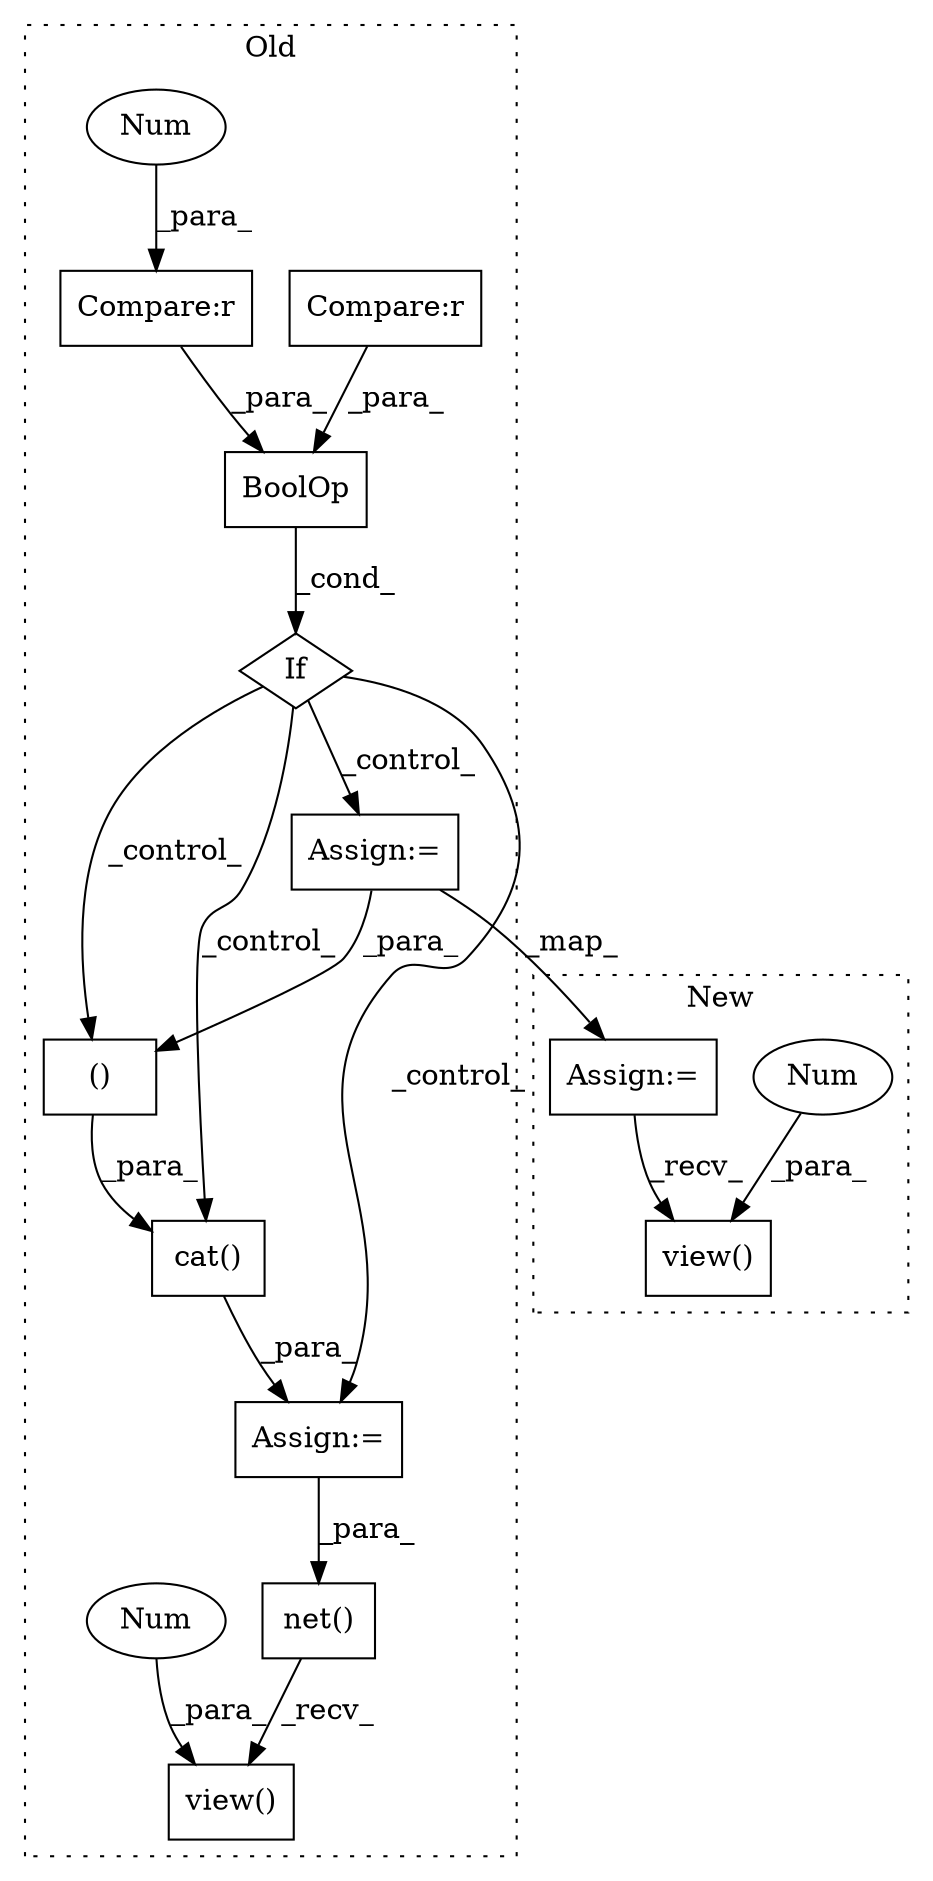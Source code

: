 digraph G {
subgraph cluster0 {
1 [label="net()" a="75" s="12295,12305" l="9,1" shape="box"];
3 [label="()" a="54" s="12224" l="3" shape="box"];
4 [label="If" a="96" s="12065" l="3" shape="diamond"];
5 [label="Compare:r" a="40" s="12068" l="17" shape="box"];
6 [label="Compare:r" a="40" s="12090" l="18" shape="box"];
7 [label="view()" a="75" s="12337,12352" l="7,1" shape="box"];
8 [label="BoolOp" a="72" s="12068" l="40" shape="box"];
9 [label="cat()" a="75" s="12207,12228" l="10,8" shape="box"];
10 [label="Num" a="76" s="12084" l="1" shape="ellipse"];
12 [label="Num" a="76" s="12350" l="2" shape="ellipse"];
13 [label="Assign:=" a="68" s="12204" l="3" shape="box"];
14 [label="Assign:=" a="68" s="12128" l="3" shape="box"];
label = "Old";
style="dotted";
}
subgraph cluster1 {
2 [label="view()" a="75" s="5593,5608" l="7,1" shape="box"];
11 [label="Num" a="76" s="5606" l="2" shape="ellipse"];
15 [label="Assign:=" a="68" s="5564" l="3" shape="box"];
label = "New";
style="dotted";
}
1 -> 7 [label="_recv_"];
3 -> 9 [label="_para_"];
4 -> 13 [label="_control_"];
4 -> 3 [label="_control_"];
4 -> 9 [label="_control_"];
4 -> 14 [label="_control_"];
5 -> 8 [label="_para_"];
6 -> 8 [label="_para_"];
8 -> 4 [label="_cond_"];
9 -> 13 [label="_para_"];
10 -> 5 [label="_para_"];
11 -> 2 [label="_para_"];
12 -> 7 [label="_para_"];
13 -> 1 [label="_para_"];
14 -> 3 [label="_para_"];
14 -> 15 [label="_map_"];
15 -> 2 [label="_recv_"];
}